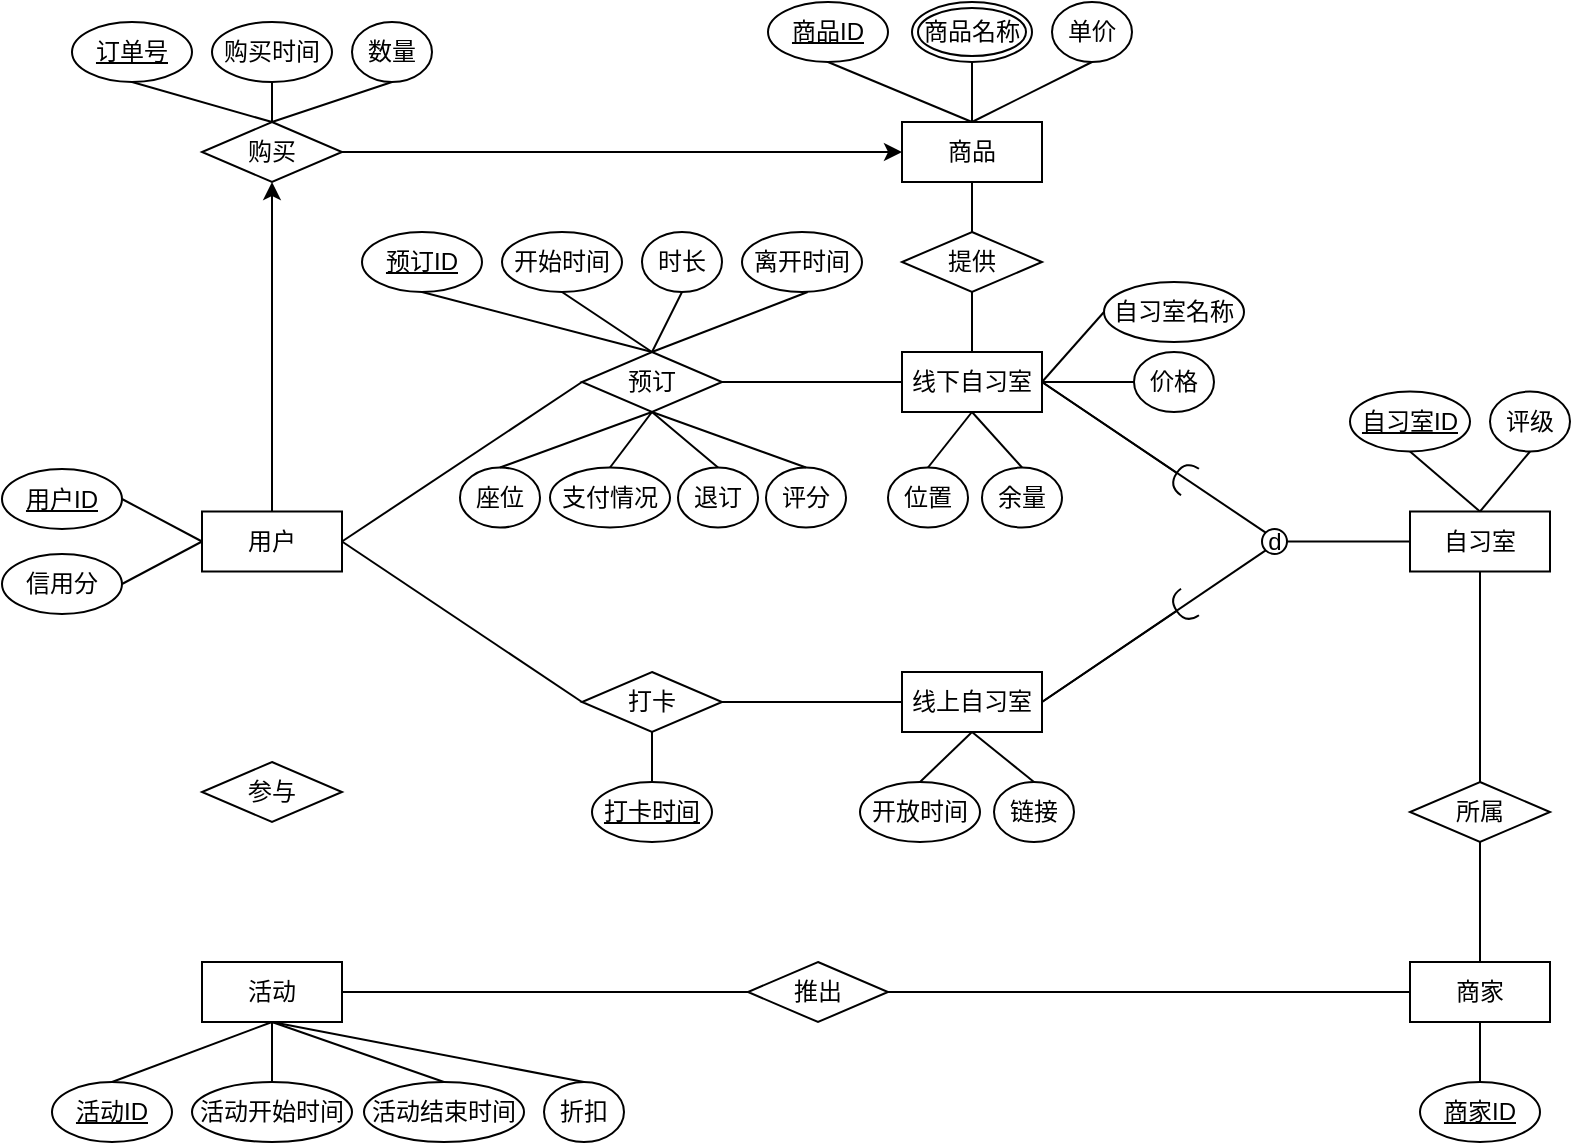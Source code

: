 <mxfile version="22.0.8" type="github">
  <diagram id="R2lEEEUBdFMjLlhIrx00" name="Page-1">
    <mxGraphModel dx="1434" dy="758" grid="1" gridSize="10" guides="1" tooltips="1" connect="1" arrows="1" fold="1" page="1" pageScale="1" pageWidth="850" pageHeight="1100" math="0" shadow="0" extFonts="Permanent Marker^https://fonts.googleapis.com/css?family=Permanent+Marker">
      <root>
        <mxCell id="0" />
        <mxCell id="1" parent="0" />
        <mxCell id="6-vCffH0rU1hF1be56Wz-1" value="线上自习室" style="whiteSpace=wrap;html=1;align=center;" vertex="1" parent="1">
          <mxGeometry x="486" y="345" width="70" height="30" as="geometry" />
        </mxCell>
        <mxCell id="6-vCffH0rU1hF1be56Wz-29" style="edgeStyle=orthogonalEdgeStyle;rounded=0;orthogonalLoop=1;jettySize=auto;html=1;entryX=0.5;entryY=1;entryDx=0;entryDy=0;" edge="1" parent="1" source="6-vCffH0rU1hF1be56Wz-2" target="6-vCffH0rU1hF1be56Wz-28">
          <mxGeometry relative="1" as="geometry" />
        </mxCell>
        <mxCell id="6-vCffH0rU1hF1be56Wz-2" value="用户" style="whiteSpace=wrap;html=1;align=center;" vertex="1" parent="1">
          <mxGeometry x="136" y="264.75" width="70" height="30" as="geometry" />
        </mxCell>
        <mxCell id="6-vCffH0rU1hF1be56Wz-4" value="商家" style="whiteSpace=wrap;html=1;align=center;" vertex="1" parent="1">
          <mxGeometry x="740" y="490" width="70" height="30" as="geometry" />
        </mxCell>
        <mxCell id="6-vCffH0rU1hF1be56Wz-5" value="商品" style="whiteSpace=wrap;html=1;align=center;" vertex="1" parent="1">
          <mxGeometry x="486" y="70" width="70" height="30" as="geometry" />
        </mxCell>
        <mxCell id="6-vCffH0rU1hF1be56Wz-6" value="打卡" style="shape=rhombus;perimeter=rhombusPerimeter;whiteSpace=wrap;html=1;align=center;" vertex="1" parent="1">
          <mxGeometry x="326" y="345" width="70" height="30" as="geometry" />
        </mxCell>
        <mxCell id="6-vCffH0rU1hF1be56Wz-7" value="线下自习室" style="whiteSpace=wrap;html=1;align=center;" vertex="1" parent="1">
          <mxGeometry x="486" y="185" width="70" height="30" as="geometry" />
        </mxCell>
        <mxCell id="6-vCffH0rU1hF1be56Wz-8" value="自习室" style="whiteSpace=wrap;html=1;align=center;" vertex="1" parent="1">
          <mxGeometry x="740" y="264.75" width="70" height="30" as="geometry" />
        </mxCell>
        <mxCell id="6-vCffH0rU1hF1be56Wz-13" value="" style="endArrow=none;html=1;rounded=0;entryX=1;entryY=0.5;entryDx=0;entryDy=0;startArrow=halfCircle;startFill=0;sourcePerimeterSpacing=0;strokeWidth=1;" edge="1" parent="1" target="6-vCffH0rU1hF1be56Wz-7">
          <mxGeometry relative="1" as="geometry">
            <mxPoint x="630" y="250" as="sourcePoint" />
            <mxPoint x="90" y="660.0" as="targetPoint" />
            <Array as="points" />
          </mxGeometry>
        </mxCell>
        <mxCell id="6-vCffH0rU1hF1be56Wz-16" value="" style="endArrow=none;html=1;rounded=0;entryX=1;entryY=0.5;entryDx=0;entryDy=0;startArrow=halfCircle;startFill=0;sourcePerimeterSpacing=0;strokeWidth=1;" edge="1" parent="1" target="6-vCffH0rU1hF1be56Wz-1">
          <mxGeometry relative="1" as="geometry">
            <mxPoint x="630" y="310" as="sourcePoint" />
            <mxPoint x="110" y="600.0" as="targetPoint" />
            <Array as="points" />
          </mxGeometry>
        </mxCell>
        <mxCell id="6-vCffH0rU1hF1be56Wz-18" value="" style="endArrow=none;html=1;rounded=0;exitX=0;exitY=1;exitDx=0;exitDy=0;entryX=1;entryY=0.5;entryDx=0;entryDy=0;" edge="1" parent="1" source="6-vCffH0rU1hF1be56Wz-19" target="6-vCffH0rU1hF1be56Wz-1">
          <mxGeometry relative="1" as="geometry">
            <mxPoint x="618.496" y="252.416" as="sourcePoint" />
            <mxPoint x="646" y="230" as="targetPoint" />
          </mxGeometry>
        </mxCell>
        <mxCell id="6-vCffH0rU1hF1be56Wz-20" value="" style="endArrow=none;html=1;rounded=0;" edge="1" parent="1" source="6-vCffH0rU1hF1be56Wz-8" target="6-vCffH0rU1hF1be56Wz-19">
          <mxGeometry relative="1" as="geometry">
            <mxPoint x="606" y="260" as="sourcePoint" />
            <mxPoint x="646" y="230" as="targetPoint" />
          </mxGeometry>
        </mxCell>
        <mxCell id="6-vCffH0rU1hF1be56Wz-19" value="d" style="ellipse;whiteSpace=wrap;html=1;aspect=fixed;" vertex="1" parent="1">
          <mxGeometry x="666" y="273.5" width="12.5" height="12.5" as="geometry" />
        </mxCell>
        <mxCell id="6-vCffH0rU1hF1be56Wz-21" value="" style="endArrow=none;html=1;rounded=0;entryX=1;entryY=0.5;entryDx=0;entryDy=0;exitX=0;exitY=0;exitDx=0;exitDy=0;" edge="1" parent="1" source="6-vCffH0rU1hF1be56Wz-19" target="6-vCffH0rU1hF1be56Wz-7">
          <mxGeometry relative="1" as="geometry">
            <mxPoint x="436" y="370" as="sourcePoint" />
            <mxPoint x="676" y="225" as="targetPoint" />
          </mxGeometry>
        </mxCell>
        <mxCell id="6-vCffH0rU1hF1be56Wz-24" value="预订" style="shape=rhombus;perimeter=rhombusPerimeter;whiteSpace=wrap;html=1;align=center;" vertex="1" parent="1">
          <mxGeometry x="326" y="185" width="70" height="30" as="geometry" />
        </mxCell>
        <mxCell id="6-vCffH0rU1hF1be56Wz-30" style="edgeStyle=orthogonalEdgeStyle;rounded=0;orthogonalLoop=1;jettySize=auto;html=1;entryX=0;entryY=0.5;entryDx=0;entryDy=0;" edge="1" parent="1" source="6-vCffH0rU1hF1be56Wz-28" target="6-vCffH0rU1hF1be56Wz-5">
          <mxGeometry relative="1" as="geometry" />
        </mxCell>
        <mxCell id="6-vCffH0rU1hF1be56Wz-28" value="购买" style="shape=rhombus;perimeter=rhombusPerimeter;whiteSpace=wrap;html=1;align=center;" vertex="1" parent="1">
          <mxGeometry x="136" y="70" width="70" height="30" as="geometry" />
        </mxCell>
        <mxCell id="6-vCffH0rU1hF1be56Wz-31" value="提供" style="shape=rhombus;perimeter=rhombusPerimeter;whiteSpace=wrap;html=1;align=center;" vertex="1" parent="1">
          <mxGeometry x="486" y="125" width="70" height="30" as="geometry" />
        </mxCell>
        <mxCell id="6-vCffH0rU1hF1be56Wz-34" value="所属" style="shape=rhombus;perimeter=rhombusPerimeter;whiteSpace=wrap;html=1;align=center;" vertex="1" parent="1">
          <mxGeometry x="740" y="400" width="70" height="30" as="geometry" />
        </mxCell>
        <mxCell id="6-vCffH0rU1hF1be56Wz-39" value="活动" style="whiteSpace=wrap;html=1;align=center;" vertex="1" parent="1">
          <mxGeometry x="136" y="490" width="70" height="30" as="geometry" />
        </mxCell>
        <mxCell id="6-vCffH0rU1hF1be56Wz-41" value="推出" style="shape=rhombus;perimeter=rhombusPerimeter;whiteSpace=wrap;html=1;align=center;" vertex="1" parent="1">
          <mxGeometry x="409" y="490" width="70" height="30" as="geometry" />
        </mxCell>
        <mxCell id="6-vCffH0rU1hF1be56Wz-44" value="参与" style="shape=rhombus;perimeter=rhombusPerimeter;whiteSpace=wrap;html=1;align=center;" vertex="1" parent="1">
          <mxGeometry x="136" y="390" width="70" height="30" as="geometry" />
        </mxCell>
        <mxCell id="6-vCffH0rU1hF1be56Wz-49" value="" style="endArrow=none;html=1;rounded=0;exitX=1;exitY=0.5;exitDx=0;exitDy=0;entryX=0;entryY=0.5;entryDx=0;entryDy=0;" edge="1" parent="1" source="6-vCffH0rU1hF1be56Wz-2" target="6-vCffH0rU1hF1be56Wz-24">
          <mxGeometry width="50" height="50" relative="1" as="geometry">
            <mxPoint x="236" y="270" as="sourcePoint" />
            <mxPoint x="576" y="330" as="targetPoint" />
          </mxGeometry>
        </mxCell>
        <mxCell id="6-vCffH0rU1hF1be56Wz-50" value="" style="endArrow=none;html=1;rounded=0;exitX=1;exitY=0.5;exitDx=0;exitDy=0;entryX=0;entryY=0.5;entryDx=0;entryDy=0;" edge="1" parent="1" source="6-vCffH0rU1hF1be56Wz-2" target="6-vCffH0rU1hF1be56Wz-6">
          <mxGeometry width="50" height="50" relative="1" as="geometry">
            <mxPoint x="526" y="380" as="sourcePoint" />
            <mxPoint x="576" y="330" as="targetPoint" />
          </mxGeometry>
        </mxCell>
        <mxCell id="6-vCffH0rU1hF1be56Wz-51" value="" style="endArrow=none;html=1;rounded=0;exitX=1;exitY=0.5;exitDx=0;exitDy=0;entryX=0;entryY=0.5;entryDx=0;entryDy=0;" edge="1" parent="1" source="6-vCffH0rU1hF1be56Wz-24" target="6-vCffH0rU1hF1be56Wz-7">
          <mxGeometry width="50" height="50" relative="1" as="geometry">
            <mxPoint x="216" y="235" as="sourcePoint" />
            <mxPoint x="336" y="235" as="targetPoint" />
          </mxGeometry>
        </mxCell>
        <mxCell id="6-vCffH0rU1hF1be56Wz-52" value="" style="endArrow=none;html=1;rounded=0;entryX=0;entryY=0.5;entryDx=0;entryDy=0;" edge="1" parent="1" target="6-vCffH0rU1hF1be56Wz-1">
          <mxGeometry width="50" height="50" relative="1" as="geometry">
            <mxPoint x="396" y="360" as="sourcePoint" />
            <mxPoint x="346" y="245" as="targetPoint" />
          </mxGeometry>
        </mxCell>
        <mxCell id="6-vCffH0rU1hF1be56Wz-53" value="" style="endArrow=none;html=1;rounded=0;exitX=0.5;exitY=1;exitDx=0;exitDy=0;entryX=0.5;entryY=0;entryDx=0;entryDy=0;" edge="1" parent="1" source="6-vCffH0rU1hF1be56Wz-31" target="6-vCffH0rU1hF1be56Wz-7">
          <mxGeometry width="50" height="50" relative="1" as="geometry">
            <mxPoint x="236" y="255" as="sourcePoint" />
            <mxPoint x="356" y="255" as="targetPoint" />
          </mxGeometry>
        </mxCell>
        <mxCell id="6-vCffH0rU1hF1be56Wz-54" value="" style="endArrow=none;html=1;rounded=0;exitX=0.5;exitY=1;exitDx=0;exitDy=0;entryX=0.5;entryY=0;entryDx=0;entryDy=0;" edge="1" parent="1" source="6-vCffH0rU1hF1be56Wz-5" target="6-vCffH0rU1hF1be56Wz-31">
          <mxGeometry width="50" height="50" relative="1" as="geometry">
            <mxPoint x="246" y="265" as="sourcePoint" />
            <mxPoint x="366" y="265" as="targetPoint" />
          </mxGeometry>
        </mxCell>
        <mxCell id="6-vCffH0rU1hF1be56Wz-55" value="" style="endArrow=none;html=1;rounded=0;exitX=0.5;exitY=0;exitDx=0;exitDy=0;entryX=0.5;entryY=1;entryDx=0;entryDy=0;" edge="1" parent="1" source="6-vCffH0rU1hF1be56Wz-34" target="6-vCffH0rU1hF1be56Wz-8">
          <mxGeometry width="50" height="50" relative="1" as="geometry">
            <mxPoint x="256" y="275" as="sourcePoint" />
            <mxPoint x="376" y="275" as="targetPoint" />
          </mxGeometry>
        </mxCell>
        <mxCell id="6-vCffH0rU1hF1be56Wz-56" value="" style="endArrow=none;html=1;rounded=0;exitX=0.5;exitY=0;exitDx=0;exitDy=0;entryX=0.5;entryY=1;entryDx=0;entryDy=0;" edge="1" parent="1" source="6-vCffH0rU1hF1be56Wz-4" target="6-vCffH0rU1hF1be56Wz-34">
          <mxGeometry width="50" height="50" relative="1" as="geometry">
            <mxPoint x="266" y="285" as="sourcePoint" />
            <mxPoint x="386" y="285" as="targetPoint" />
          </mxGeometry>
        </mxCell>
        <mxCell id="6-vCffH0rU1hF1be56Wz-57" value="" style="endArrow=none;html=1;rounded=0;exitX=1;exitY=0.5;exitDx=0;exitDy=0;entryX=0;entryY=0.5;entryDx=0;entryDy=0;" edge="1" parent="1" source="6-vCffH0rU1hF1be56Wz-41" target="6-vCffH0rU1hF1be56Wz-4">
          <mxGeometry width="50" height="50" relative="1" as="geometry">
            <mxPoint x="276" y="295" as="sourcePoint" />
            <mxPoint x="396" y="295" as="targetPoint" />
          </mxGeometry>
        </mxCell>
        <mxCell id="6-vCffH0rU1hF1be56Wz-58" value="" style="endArrow=none;html=1;rounded=0;exitX=1;exitY=0.5;exitDx=0;exitDy=0;entryX=0;entryY=0.5;entryDx=0;entryDy=0;" edge="1" parent="1" source="6-vCffH0rU1hF1be56Wz-39" target="6-vCffH0rU1hF1be56Wz-41">
          <mxGeometry width="50" height="50" relative="1" as="geometry">
            <mxPoint x="286" y="305" as="sourcePoint" />
            <mxPoint x="406" y="305" as="targetPoint" />
          </mxGeometry>
        </mxCell>
        <mxCell id="6-vCffH0rU1hF1be56Wz-63" value="" style="endArrow=none;html=1;rounded=0;exitX=1;exitY=0.5;exitDx=0;exitDy=0;entryX=0;entryY=0.5;entryDx=0;entryDy=0;" edge="1" parent="1" source="6-vCffH0rU1hF1be56Wz-96" target="6-vCffH0rU1hF1be56Wz-2">
          <mxGeometry width="50" height="50" relative="1" as="geometry">
            <mxPoint x="94" y="258.5" as="sourcePoint" />
            <mxPoint x="406" y="210" as="targetPoint" />
          </mxGeometry>
        </mxCell>
        <mxCell id="6-vCffH0rU1hF1be56Wz-64" value="单价" style="ellipse;whiteSpace=wrap;html=1;align=center;" vertex="1" parent="1">
          <mxGeometry x="561" y="10" width="40" height="30" as="geometry" />
        </mxCell>
        <mxCell id="6-vCffH0rU1hF1be56Wz-65" value="商品名称" style="ellipse;shape=doubleEllipse;margin=3;whiteSpace=wrap;html=1;align=center;" vertex="1" parent="1">
          <mxGeometry x="491" y="10" width="60" height="30" as="geometry" />
        </mxCell>
        <mxCell id="6-vCffH0rU1hF1be56Wz-66" value="商品ID" style="ellipse;whiteSpace=wrap;html=1;align=center;fontStyle=4;" vertex="1" parent="1">
          <mxGeometry x="419" y="10" width="60" height="30" as="geometry" />
        </mxCell>
        <mxCell id="6-vCffH0rU1hF1be56Wz-68" value="订单号" style="ellipse;whiteSpace=wrap;html=1;align=center;fontStyle=4;" vertex="1" parent="1">
          <mxGeometry x="71" y="20" width="60" height="30" as="geometry" />
        </mxCell>
        <mxCell id="6-vCffH0rU1hF1be56Wz-69" value="数量" style="ellipse;whiteSpace=wrap;html=1;align=center;" vertex="1" parent="1">
          <mxGeometry x="211" y="20" width="40" height="30" as="geometry" />
        </mxCell>
        <mxCell id="6-vCffH0rU1hF1be56Wz-70" value="预订ID" style="ellipse;whiteSpace=wrap;html=1;align=center;fontStyle=4;" vertex="1" parent="1">
          <mxGeometry x="216" y="125" width="60" height="30" as="geometry" />
        </mxCell>
        <mxCell id="6-vCffH0rU1hF1be56Wz-72" value="开始时间" style="ellipse;whiteSpace=wrap;html=1;align=center;" vertex="1" parent="1">
          <mxGeometry x="286" y="125" width="60" height="30" as="geometry" />
        </mxCell>
        <mxCell id="6-vCffH0rU1hF1be56Wz-73" value="时长" style="ellipse;whiteSpace=wrap;html=1;align=center;" vertex="1" parent="1">
          <mxGeometry x="356" y="125" width="40" height="30" as="geometry" />
        </mxCell>
        <mxCell id="6-vCffH0rU1hF1be56Wz-74" value="离开时间" style="ellipse;whiteSpace=wrap;html=1;align=center;" vertex="1" parent="1">
          <mxGeometry x="406" y="125" width="60" height="30" as="geometry" />
        </mxCell>
        <mxCell id="6-vCffH0rU1hF1be56Wz-75" value="座位" style="ellipse;whiteSpace=wrap;html=1;align=center;" vertex="1" parent="1">
          <mxGeometry x="265" y="242.75" width="40" height="30" as="geometry" />
        </mxCell>
        <mxCell id="6-vCffH0rU1hF1be56Wz-77" value="支付情况" style="ellipse;whiteSpace=wrap;html=1;align=center;" vertex="1" parent="1">
          <mxGeometry x="310" y="242.75" width="60" height="30" as="geometry" />
        </mxCell>
        <mxCell id="6-vCffH0rU1hF1be56Wz-81" value="评分" style="ellipse;whiteSpace=wrap;html=1;align=center;" vertex="1" parent="1">
          <mxGeometry x="418" y="242.75" width="40" height="30" as="geometry" />
        </mxCell>
        <mxCell id="6-vCffH0rU1hF1be56Wz-84" value="自习室ID" style="ellipse;whiteSpace=wrap;html=1;align=center;fontStyle=4;" vertex="1" parent="1">
          <mxGeometry x="710" y="204.75" width="60" height="30" as="geometry" />
        </mxCell>
        <mxCell id="6-vCffH0rU1hF1be56Wz-85" value="位置" style="ellipse;whiteSpace=wrap;html=1;align=center;" vertex="1" parent="1">
          <mxGeometry x="479" y="242.75" width="40" height="30" as="geometry" />
        </mxCell>
        <mxCell id="6-vCffH0rU1hF1be56Wz-88" value="余量" style="ellipse;whiteSpace=wrap;html=1;align=center;" vertex="1" parent="1">
          <mxGeometry x="526" y="242.75" width="40" height="30" as="geometry" />
        </mxCell>
        <mxCell id="6-vCffH0rU1hF1be56Wz-89" value="开放时间" style="ellipse;whiteSpace=wrap;html=1;align=center;" vertex="1" parent="1">
          <mxGeometry x="465" y="400" width="60" height="30" as="geometry" />
        </mxCell>
        <mxCell id="6-vCffH0rU1hF1be56Wz-90" value="信用分" style="ellipse;whiteSpace=wrap;html=1;align=center;" vertex="1" parent="1">
          <mxGeometry x="36" y="286" width="60" height="30" as="geometry" />
        </mxCell>
        <mxCell id="6-vCffH0rU1hF1be56Wz-91" value="评级" style="ellipse;whiteSpace=wrap;html=1;align=center;" vertex="1" parent="1">
          <mxGeometry x="780" y="204.75" width="40" height="30" as="geometry" />
        </mxCell>
        <mxCell id="6-vCffH0rU1hF1be56Wz-92" value="商家ID" style="ellipse;whiteSpace=wrap;html=1;align=center;fontStyle=4;" vertex="1" parent="1">
          <mxGeometry x="745" y="550" width="60" height="30" as="geometry" />
        </mxCell>
        <mxCell id="6-vCffH0rU1hF1be56Wz-93" value="活动ID" style="ellipse;whiteSpace=wrap;html=1;align=center;fontStyle=4;" vertex="1" parent="1">
          <mxGeometry x="61" y="550" width="60" height="30" as="geometry" />
        </mxCell>
        <mxCell id="6-vCffH0rU1hF1be56Wz-94" value="活动开始时间" style="ellipse;whiteSpace=wrap;html=1;align=center;" vertex="1" parent="1">
          <mxGeometry x="131" y="550" width="80" height="30" as="geometry" />
        </mxCell>
        <mxCell id="6-vCffH0rU1hF1be56Wz-95" value="折扣" style="ellipse;whiteSpace=wrap;html=1;align=center;" vertex="1" parent="1">
          <mxGeometry x="307" y="550" width="40" height="30" as="geometry" />
        </mxCell>
        <mxCell id="6-vCffH0rU1hF1be56Wz-96" value="用户ID" style="ellipse;whiteSpace=wrap;html=1;align=center;fontStyle=4;" vertex="1" parent="1">
          <mxGeometry x="36" y="243.5" width="60" height="30" as="geometry" />
        </mxCell>
        <mxCell id="6-vCffH0rU1hF1be56Wz-97" value="退订" style="ellipse;whiteSpace=wrap;html=1;align=center;" vertex="1" parent="1">
          <mxGeometry x="374" y="242.75" width="40" height="30" as="geometry" />
        </mxCell>
        <mxCell id="6-vCffH0rU1hF1be56Wz-98" value="链接" style="ellipse;whiteSpace=wrap;html=1;align=center;" vertex="1" parent="1">
          <mxGeometry x="532" y="400" width="40" height="30" as="geometry" />
        </mxCell>
        <mxCell id="6-vCffH0rU1hF1be56Wz-100" value="打卡时间" style="ellipse;whiteSpace=wrap;html=1;align=center;fontStyle=4;" vertex="1" parent="1">
          <mxGeometry x="331" y="400" width="60" height="30" as="geometry" />
        </mxCell>
        <mxCell id="6-vCffH0rU1hF1be56Wz-101" value="自习室名称" style="ellipse;whiteSpace=wrap;html=1;align=center;" vertex="1" parent="1">
          <mxGeometry x="587" y="150" width="70" height="30" as="geometry" />
        </mxCell>
        <mxCell id="6-vCffH0rU1hF1be56Wz-102" value="价格" style="ellipse;whiteSpace=wrap;html=1;align=center;" vertex="1" parent="1">
          <mxGeometry x="602" y="185" width="40" height="30" as="geometry" />
        </mxCell>
        <mxCell id="6-vCffH0rU1hF1be56Wz-103" value="活动结束时间" style="ellipse;whiteSpace=wrap;html=1;align=center;" vertex="1" parent="1">
          <mxGeometry x="217" y="550" width="80" height="30" as="geometry" />
        </mxCell>
        <mxCell id="6-vCffH0rU1hF1be56Wz-104" value="购买时间" style="ellipse;whiteSpace=wrap;html=1;align=center;" vertex="1" parent="1">
          <mxGeometry x="141" y="20" width="60" height="30" as="geometry" />
        </mxCell>
        <mxCell id="6-vCffH0rU1hF1be56Wz-107" value="" style="endArrow=none;html=1;rounded=0;entryX=0.5;entryY=1;entryDx=0;entryDy=0;exitX=0.5;exitY=0;exitDx=0;exitDy=0;" edge="1" parent="1" source="6-vCffH0rU1hF1be56Wz-28" target="6-vCffH0rU1hF1be56Wz-68">
          <mxGeometry width="50" height="50" relative="1" as="geometry">
            <mxPoint x="410" y="370" as="sourcePoint" />
            <mxPoint x="460" y="320" as="targetPoint" />
          </mxGeometry>
        </mxCell>
        <mxCell id="6-vCffH0rU1hF1be56Wz-108" value="" style="endArrow=none;html=1;rounded=0;entryX=0.5;entryY=1;entryDx=0;entryDy=0;exitX=0.5;exitY=0;exitDx=0;exitDy=0;" edge="1" parent="1" source="6-vCffH0rU1hF1be56Wz-28" target="6-vCffH0rU1hF1be56Wz-104">
          <mxGeometry width="50" height="50" relative="1" as="geometry">
            <mxPoint x="181" y="80" as="sourcePoint" />
            <mxPoint x="136" y="60" as="targetPoint" />
          </mxGeometry>
        </mxCell>
        <mxCell id="6-vCffH0rU1hF1be56Wz-109" value="" style="endArrow=none;html=1;rounded=0;entryX=0.5;entryY=1;entryDx=0;entryDy=0;exitX=0.5;exitY=0;exitDx=0;exitDy=0;" edge="1" parent="1" source="6-vCffH0rU1hF1be56Wz-28" target="6-vCffH0rU1hF1be56Wz-69">
          <mxGeometry width="50" height="50" relative="1" as="geometry">
            <mxPoint x="191" y="90" as="sourcePoint" />
            <mxPoint x="146" y="70" as="targetPoint" />
          </mxGeometry>
        </mxCell>
        <mxCell id="6-vCffH0rU1hF1be56Wz-110" value="" style="endArrow=none;html=1;rounded=0;entryX=0.5;entryY=1;entryDx=0;entryDy=0;exitX=0.5;exitY=0;exitDx=0;exitDy=0;" edge="1" parent="1" source="6-vCffH0rU1hF1be56Wz-5" target="6-vCffH0rU1hF1be56Wz-66">
          <mxGeometry width="50" height="50" relative="1" as="geometry">
            <mxPoint x="201" y="100" as="sourcePoint" />
            <mxPoint x="156" y="80" as="targetPoint" />
          </mxGeometry>
        </mxCell>
        <mxCell id="6-vCffH0rU1hF1be56Wz-111" value="" style="endArrow=none;html=1;rounded=0;entryX=0.5;entryY=1;entryDx=0;entryDy=0;exitX=0.5;exitY=0;exitDx=0;exitDy=0;" edge="1" parent="1" source="6-vCffH0rU1hF1be56Wz-5" target="6-vCffH0rU1hF1be56Wz-65">
          <mxGeometry width="50" height="50" relative="1" as="geometry">
            <mxPoint x="211" y="110" as="sourcePoint" />
            <mxPoint x="166" y="90" as="targetPoint" />
          </mxGeometry>
        </mxCell>
        <mxCell id="6-vCffH0rU1hF1be56Wz-112" value="" style="endArrow=none;html=1;rounded=0;entryX=0.5;entryY=1;entryDx=0;entryDy=0;exitX=0.5;exitY=0;exitDx=0;exitDy=0;" edge="1" parent="1" source="6-vCffH0rU1hF1be56Wz-5" target="6-vCffH0rU1hF1be56Wz-64">
          <mxGeometry width="50" height="50" relative="1" as="geometry">
            <mxPoint x="221" y="120" as="sourcePoint" />
            <mxPoint x="176" y="100" as="targetPoint" />
          </mxGeometry>
        </mxCell>
        <mxCell id="6-vCffH0rU1hF1be56Wz-113" value="" style="endArrow=none;html=1;rounded=0;exitX=0.5;exitY=1;exitDx=0;exitDy=0;entryX=0.5;entryY=0;entryDx=0;entryDy=0;" edge="1" parent="1" source="6-vCffH0rU1hF1be56Wz-70" target="6-vCffH0rU1hF1be56Wz-24">
          <mxGeometry width="50" height="50" relative="1" as="geometry">
            <mxPoint x="231" y="130" as="sourcePoint" />
            <mxPoint x="300" y="200" as="targetPoint" />
          </mxGeometry>
        </mxCell>
        <mxCell id="6-vCffH0rU1hF1be56Wz-114" value="" style="endArrow=none;html=1;rounded=0;entryX=0.5;entryY=1;entryDx=0;entryDy=0;exitX=0.5;exitY=0;exitDx=0;exitDy=0;" edge="1" parent="1" source="6-vCffH0rU1hF1be56Wz-24" target="6-vCffH0rU1hF1be56Wz-72">
          <mxGeometry width="50" height="50" relative="1" as="geometry">
            <mxPoint x="360" y="180" as="sourcePoint" />
            <mxPoint x="196" y="120" as="targetPoint" />
          </mxGeometry>
        </mxCell>
        <mxCell id="6-vCffH0rU1hF1be56Wz-115" value="" style="endArrow=none;html=1;rounded=0;entryX=0.5;entryY=1;entryDx=0;entryDy=0;exitX=0.5;exitY=0;exitDx=0;exitDy=0;" edge="1" parent="1" source="6-vCffH0rU1hF1be56Wz-24" target="6-vCffH0rU1hF1be56Wz-73">
          <mxGeometry width="50" height="50" relative="1" as="geometry">
            <mxPoint x="251" y="150" as="sourcePoint" />
            <mxPoint x="206" y="130" as="targetPoint" />
          </mxGeometry>
        </mxCell>
        <mxCell id="6-vCffH0rU1hF1be56Wz-116" value="" style="endArrow=none;html=1;rounded=0;entryX=0.547;entryY=1;entryDx=0;entryDy=0;exitX=0.5;exitY=0;exitDx=0;exitDy=0;entryPerimeter=0;" edge="1" parent="1" source="6-vCffH0rU1hF1be56Wz-24" target="6-vCffH0rU1hF1be56Wz-74">
          <mxGeometry width="50" height="50" relative="1" as="geometry">
            <mxPoint x="261" y="160" as="sourcePoint" />
            <mxPoint x="216" y="140" as="targetPoint" />
          </mxGeometry>
        </mxCell>
        <mxCell id="6-vCffH0rU1hF1be56Wz-117" value="" style="endArrow=none;html=1;rounded=0;entryX=0.5;entryY=0;entryDx=0;entryDy=0;exitX=0.5;exitY=1;exitDx=0;exitDy=0;" edge="1" parent="1" source="6-vCffH0rU1hF1be56Wz-24" target="6-vCffH0rU1hF1be56Wz-81">
          <mxGeometry width="50" height="50" relative="1" as="geometry">
            <mxPoint x="271" y="170" as="sourcePoint" />
            <mxPoint x="226" y="150" as="targetPoint" />
          </mxGeometry>
        </mxCell>
        <mxCell id="6-vCffH0rU1hF1be56Wz-118" value="" style="endArrow=none;html=1;rounded=0;entryX=0.5;entryY=0;entryDx=0;entryDy=0;exitX=0.5;exitY=1;exitDx=0;exitDy=0;" edge="1" parent="1" source="6-vCffH0rU1hF1be56Wz-24" target="6-vCffH0rU1hF1be56Wz-75">
          <mxGeometry width="50" height="50" relative="1" as="geometry">
            <mxPoint x="281" y="180" as="sourcePoint" />
            <mxPoint x="236" y="160" as="targetPoint" />
          </mxGeometry>
        </mxCell>
        <mxCell id="6-vCffH0rU1hF1be56Wz-119" value="" style="endArrow=none;html=1;rounded=0;entryX=0.5;entryY=0;entryDx=0;entryDy=0;exitX=0.5;exitY=1;exitDx=0;exitDy=0;" edge="1" parent="1" source="6-vCffH0rU1hF1be56Wz-24" target="6-vCffH0rU1hF1be56Wz-77">
          <mxGeometry width="50" height="50" relative="1" as="geometry">
            <mxPoint x="291" y="190" as="sourcePoint" />
            <mxPoint x="246" y="170" as="targetPoint" />
          </mxGeometry>
        </mxCell>
        <mxCell id="6-vCffH0rU1hF1be56Wz-120" value="" style="endArrow=none;html=1;rounded=0;entryX=0.5;entryY=1;entryDx=0;entryDy=0;exitX=0.5;exitY=0;exitDx=0;exitDy=0;" edge="1" parent="1" source="6-vCffH0rU1hF1be56Wz-97" target="6-vCffH0rU1hF1be56Wz-24">
          <mxGeometry width="50" height="50" relative="1" as="geometry">
            <mxPoint x="301" y="200" as="sourcePoint" />
            <mxPoint x="256" y="180" as="targetPoint" />
          </mxGeometry>
        </mxCell>
        <mxCell id="6-vCffH0rU1hF1be56Wz-121" value="" style="endArrow=none;html=1;rounded=0;entryX=0.5;entryY=1;entryDx=0;entryDy=0;exitX=0.5;exitY=0;exitDx=0;exitDy=0;" edge="1" parent="1" source="6-vCffH0rU1hF1be56Wz-85" target="6-vCffH0rU1hF1be56Wz-7">
          <mxGeometry width="50" height="50" relative="1" as="geometry">
            <mxPoint x="311" y="210" as="sourcePoint" />
            <mxPoint x="266" y="190" as="targetPoint" />
          </mxGeometry>
        </mxCell>
        <mxCell id="6-vCffH0rU1hF1be56Wz-122" value="" style="endArrow=none;html=1;rounded=0;exitX=0.5;exitY=0;exitDx=0;exitDy=0;entryX=0.5;entryY=1;entryDx=0;entryDy=0;" edge="1" parent="1" source="6-vCffH0rU1hF1be56Wz-88" target="6-vCffH0rU1hF1be56Wz-7">
          <mxGeometry width="50" height="50" relative="1" as="geometry">
            <mxPoint x="321" y="220" as="sourcePoint" />
            <mxPoint x="520" y="220" as="targetPoint" />
          </mxGeometry>
        </mxCell>
        <mxCell id="6-vCffH0rU1hF1be56Wz-123" value="" style="endArrow=none;html=1;rounded=0;entryX=1;entryY=0.5;entryDx=0;entryDy=0;exitX=0;exitY=0.5;exitDx=0;exitDy=0;" edge="1" parent="1" source="6-vCffH0rU1hF1be56Wz-102" target="6-vCffH0rU1hF1be56Wz-7">
          <mxGeometry width="50" height="50" relative="1" as="geometry">
            <mxPoint x="331" y="230" as="sourcePoint" />
            <mxPoint x="286" y="210" as="targetPoint" />
          </mxGeometry>
        </mxCell>
        <mxCell id="6-vCffH0rU1hF1be56Wz-124" value="" style="endArrow=none;html=1;rounded=0;entryX=1;entryY=0.5;entryDx=0;entryDy=0;exitX=0;exitY=0.5;exitDx=0;exitDy=0;" edge="1" parent="1" source="6-vCffH0rU1hF1be56Wz-101" target="6-vCffH0rU1hF1be56Wz-7">
          <mxGeometry width="50" height="50" relative="1" as="geometry">
            <mxPoint x="341" y="240" as="sourcePoint" />
            <mxPoint x="296" y="220" as="targetPoint" />
          </mxGeometry>
        </mxCell>
        <mxCell id="6-vCffH0rU1hF1be56Wz-125" value="" style="endArrow=none;html=1;rounded=0;entryX=0.5;entryY=1;entryDx=0;entryDy=0;exitX=0.5;exitY=0;exitDx=0;exitDy=0;" edge="1" parent="1" source="6-vCffH0rU1hF1be56Wz-8" target="6-vCffH0rU1hF1be56Wz-84">
          <mxGeometry width="50" height="50" relative="1" as="geometry">
            <mxPoint x="351" y="250" as="sourcePoint" />
            <mxPoint x="306" y="230" as="targetPoint" />
          </mxGeometry>
        </mxCell>
        <mxCell id="6-vCffH0rU1hF1be56Wz-126" value="" style="endArrow=none;html=1;rounded=0;entryX=0.5;entryY=1;entryDx=0;entryDy=0;exitX=0.5;exitY=0;exitDx=0;exitDy=0;" edge="1" parent="1" source="6-vCffH0rU1hF1be56Wz-8" target="6-vCffH0rU1hF1be56Wz-91">
          <mxGeometry width="50" height="50" relative="1" as="geometry">
            <mxPoint x="361" y="260" as="sourcePoint" />
            <mxPoint x="316" y="240" as="targetPoint" />
          </mxGeometry>
        </mxCell>
        <mxCell id="6-vCffH0rU1hF1be56Wz-127" value="" style="endArrow=none;html=1;rounded=0;entryX=0.5;entryY=0;entryDx=0;entryDy=0;exitX=0.5;exitY=1;exitDx=0;exitDy=0;" edge="1" parent="1" source="6-vCffH0rU1hF1be56Wz-4" target="6-vCffH0rU1hF1be56Wz-92">
          <mxGeometry width="50" height="50" relative="1" as="geometry">
            <mxPoint x="371" y="270" as="sourcePoint" />
            <mxPoint x="326" y="250" as="targetPoint" />
          </mxGeometry>
        </mxCell>
        <mxCell id="6-vCffH0rU1hF1be56Wz-128" value="" style="endArrow=none;html=1;rounded=0;entryX=0.5;entryY=0;entryDx=0;entryDy=0;exitX=0.5;exitY=1;exitDx=0;exitDy=0;" edge="1" parent="1" source="6-vCffH0rU1hF1be56Wz-39" target="6-vCffH0rU1hF1be56Wz-93">
          <mxGeometry width="50" height="50" relative="1" as="geometry">
            <mxPoint x="381" y="280" as="sourcePoint" />
            <mxPoint x="336" y="260" as="targetPoint" />
          </mxGeometry>
        </mxCell>
        <mxCell id="6-vCffH0rU1hF1be56Wz-129" value="" style="endArrow=none;html=1;rounded=0;entryX=0.5;entryY=0;entryDx=0;entryDy=0;exitX=0.5;exitY=1;exitDx=0;exitDy=0;" edge="1" parent="1" source="6-vCffH0rU1hF1be56Wz-39" target="6-vCffH0rU1hF1be56Wz-94">
          <mxGeometry width="50" height="50" relative="1" as="geometry">
            <mxPoint x="181" y="530" as="sourcePoint" />
            <mxPoint x="110" y="560" as="targetPoint" />
          </mxGeometry>
        </mxCell>
        <mxCell id="6-vCffH0rU1hF1be56Wz-130" value="" style="endArrow=none;html=1;rounded=0;entryX=0.5;entryY=0;entryDx=0;entryDy=0;exitX=0.5;exitY=1;exitDx=0;exitDy=0;" edge="1" parent="1" source="6-vCffH0rU1hF1be56Wz-39" target="6-vCffH0rU1hF1be56Wz-103">
          <mxGeometry width="50" height="50" relative="1" as="geometry">
            <mxPoint x="191" y="540" as="sourcePoint" />
            <mxPoint x="120" y="570" as="targetPoint" />
          </mxGeometry>
        </mxCell>
        <mxCell id="6-vCffH0rU1hF1be56Wz-131" value="" style="endArrow=none;html=1;rounded=0;entryX=0.5;entryY=0;entryDx=0;entryDy=0;exitX=0.5;exitY=1;exitDx=0;exitDy=0;" edge="1" parent="1" source="6-vCffH0rU1hF1be56Wz-39" target="6-vCffH0rU1hF1be56Wz-95">
          <mxGeometry width="50" height="50" relative="1" as="geometry">
            <mxPoint x="201" y="550" as="sourcePoint" />
            <mxPoint x="130" y="580" as="targetPoint" />
          </mxGeometry>
        </mxCell>
        <mxCell id="6-vCffH0rU1hF1be56Wz-132" value="" style="endArrow=none;html=1;rounded=0;exitX=1;exitY=0.5;exitDx=0;exitDy=0;entryX=0;entryY=0.5;entryDx=0;entryDy=0;" edge="1" parent="1" source="6-vCffH0rU1hF1be56Wz-90" target="6-vCffH0rU1hF1be56Wz-2">
          <mxGeometry width="50" height="50" relative="1" as="geometry">
            <mxPoint x="106" y="269" as="sourcePoint" />
            <mxPoint x="146" y="290" as="targetPoint" />
          </mxGeometry>
        </mxCell>
        <mxCell id="6-vCffH0rU1hF1be56Wz-133" value="" style="endArrow=none;html=1;rounded=0;exitX=0.5;exitY=1;exitDx=0;exitDy=0;entryX=0.5;entryY=0;entryDx=0;entryDy=0;" edge="1" parent="1" source="6-vCffH0rU1hF1be56Wz-6" target="6-vCffH0rU1hF1be56Wz-100">
          <mxGeometry width="50" height="50" relative="1" as="geometry">
            <mxPoint x="116" y="279" as="sourcePoint" />
            <mxPoint x="156" y="300" as="targetPoint" />
          </mxGeometry>
        </mxCell>
        <mxCell id="6-vCffH0rU1hF1be56Wz-134" value="" style="endArrow=none;html=1;rounded=0;exitX=0.5;exitY=1;exitDx=0;exitDy=0;entryX=0.5;entryY=0;entryDx=0;entryDy=0;" edge="1" parent="1" source="6-vCffH0rU1hF1be56Wz-1" target="6-vCffH0rU1hF1be56Wz-89">
          <mxGeometry width="50" height="50" relative="1" as="geometry">
            <mxPoint x="126" y="289" as="sourcePoint" />
            <mxPoint x="166" y="310" as="targetPoint" />
          </mxGeometry>
        </mxCell>
        <mxCell id="6-vCffH0rU1hF1be56Wz-135" value="" style="endArrow=none;html=1;rounded=0;entryX=0.5;entryY=0;entryDx=0;entryDy=0;exitX=0.5;exitY=1;exitDx=0;exitDy=0;" edge="1" parent="1" source="6-vCffH0rU1hF1be56Wz-1" target="6-vCffH0rU1hF1be56Wz-98">
          <mxGeometry width="50" height="50" relative="1" as="geometry">
            <mxPoint x="520" y="380" as="sourcePoint" />
            <mxPoint x="176" y="320" as="targetPoint" />
          </mxGeometry>
        </mxCell>
      </root>
    </mxGraphModel>
  </diagram>
</mxfile>
